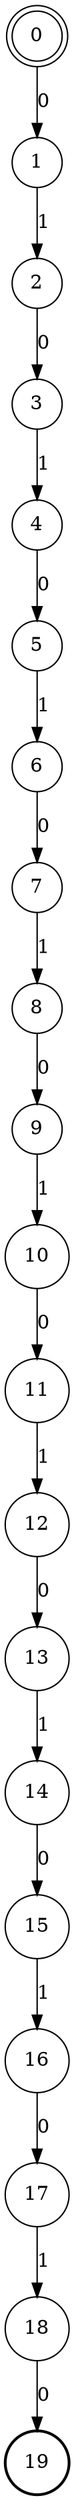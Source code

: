 digraph message{
node0 [label="0" ,shape=doublecircle ];
node1 [label="1" ,shape=circle ];
node2 [label="2" ,shape=circle ];
node3 [label="3" ,shape=circle ];
node4 [label="4" ,shape=circle ];
node5 [label="5" ,shape=circle ];
node6 [label="6" ,shape=circle ];
node7 [label="7" ,shape=circle ];
node8 [label="8" ,shape=circle ];
node9 [label="9" ,shape=circle ];
node10 [label="10" ,shape=circle ];
node11 [label="11" ,shape=circle ];
node12 [label="12" ,shape=circle ];
node13 [label="13" ,shape=circle ];
node14 [label="14" ,shape=circle ];
node15 [label="15" ,shape=circle ];
node16 [label="16" ,shape=circle ];
node17 [label="17" ,shape=circle ];
node18 [label="18" ,shape=circle ];
node19 [label="19" ,shape=circle,style=bold ];
node0 -> node1 [label="0"];
node1 -> node2 [label="1"];
node2 -> node3 [label="0"];
node3 -> node4 [label="1"];
node4 -> node5 [label="0"];
node5 -> node6 [label="1"];
node6 -> node7 [label="0"];
node7 -> node8 [label="1"];
node8 -> node9 [label="0"];
node9 -> node10 [label="1"];
node10 -> node11 [label="0"];
node11 -> node12 [label="1"];
node12 -> node13 [label="0"];
node13 -> node14 [label="1"];
node14 -> node15 [label="0"];
node15 -> node16 [label="1"];
node16 -> node17 [label="0"];
node17 -> node18 [label="1"];
node18 -> node19 [label="0"];
}
